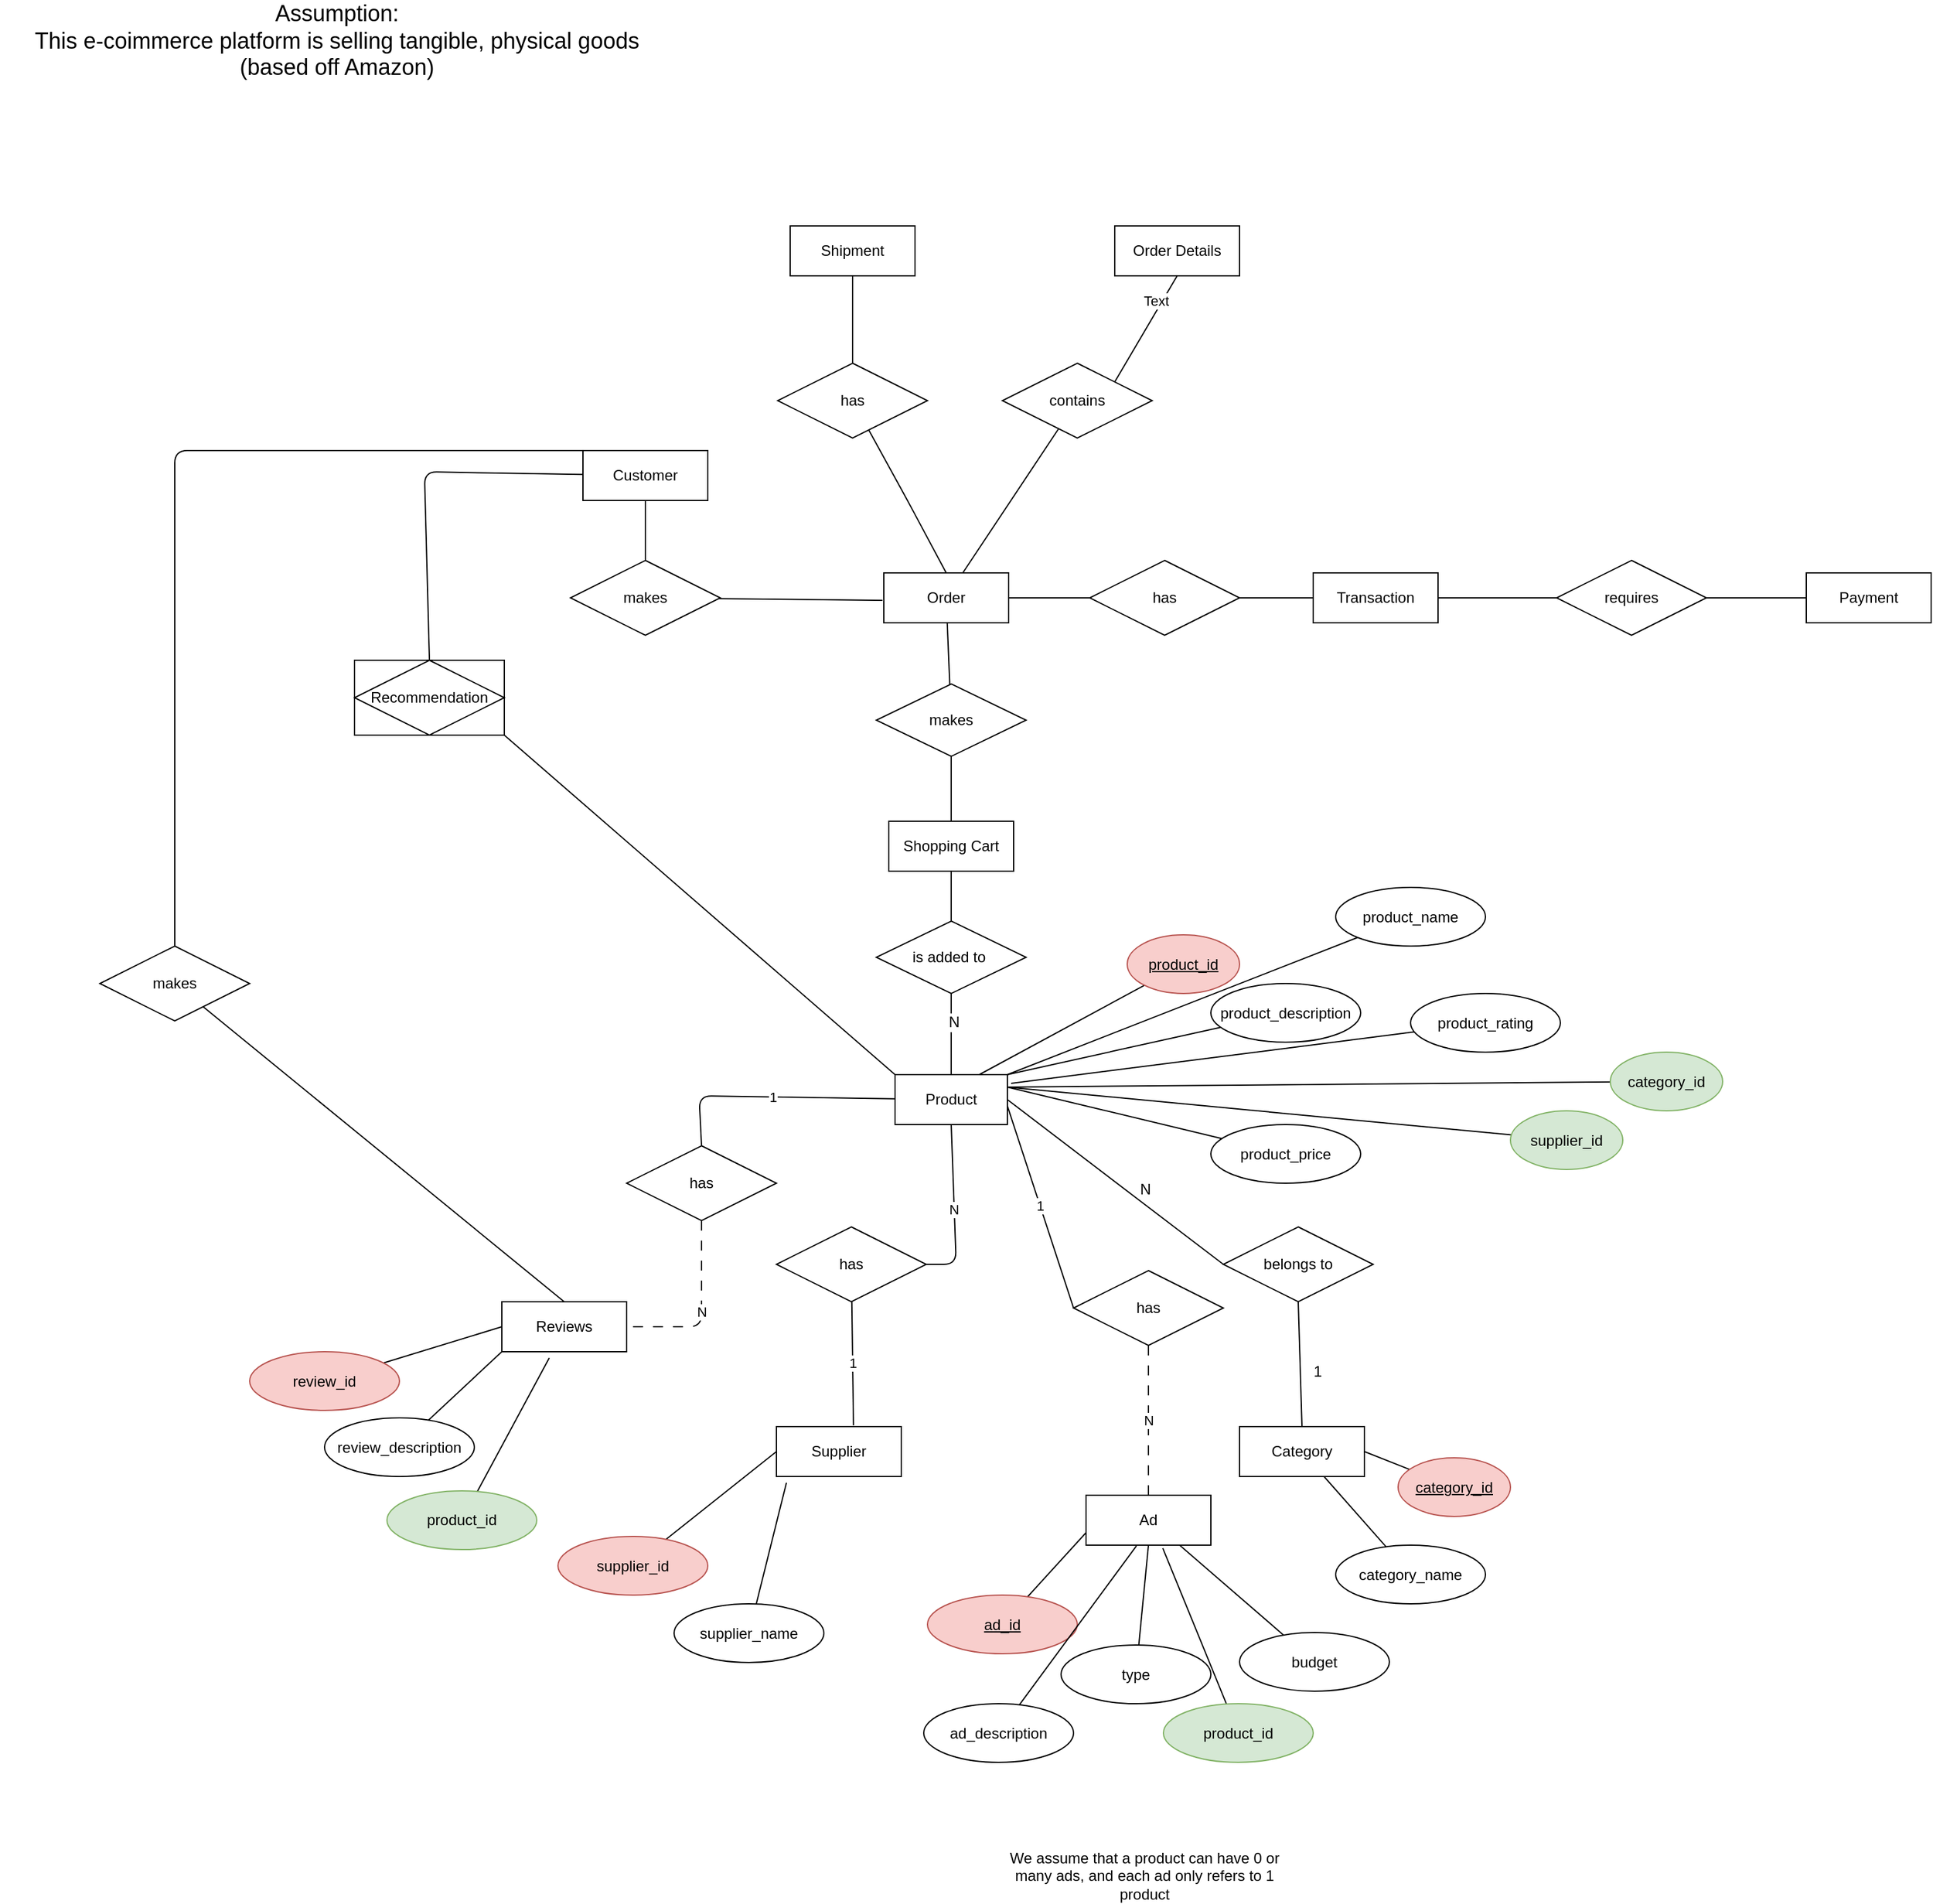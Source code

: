 <mxfile>
    <diagram id="CGE-V-YyImQBMw3J6Rf1" name="Page-1">
        <mxGraphModel dx="1632" dy="493" grid="1" gridSize="10" guides="1" tooltips="1" connect="1" arrows="1" fold="1" page="1" pageScale="1" pageWidth="850" pageHeight="1100" math="0" shadow="0">
            <root>
                <mxCell id="0"/>
                <mxCell id="1" parent="0"/>
                <mxCell id="66" style="edgeStyle=none;html=1;entryX=0.5;entryY=0;entryDx=0;entryDy=0;endArrow=none;endFill=0;" parent="1" source="2" target="64" edge="1">
                    <mxGeometry relative="1" as="geometry"/>
                </mxCell>
                <mxCell id="68" style="edgeStyle=none;html=1;entryX=0.5;entryY=0;entryDx=0;entryDy=0;endArrow=none;endFill=0;" parent="1" source="2" target="34" edge="1">
                    <mxGeometry relative="1" as="geometry">
                        <Array as="points">
                            <mxPoint x="-500" y="380"/>
                        </Array>
                    </mxGeometry>
                </mxCell>
                <mxCell id="2" value="Customer" style="whiteSpace=wrap;html=1;align=center;" parent="1" vertex="1">
                    <mxGeometry x="-373" y="363" width="100" height="40" as="geometry"/>
                </mxCell>
                <mxCell id="41" value="1" style="edgeStyle=none;html=1;entryX=0.5;entryY=0;entryDx=0;entryDy=0;endArrow=none;endFill=0;" parent="1" source="3" target="40" edge="1">
                    <mxGeometry relative="1" as="geometry">
                        <Array as="points">
                            <mxPoint x="-280" y="880"/>
                        </Array>
                    </mxGeometry>
                </mxCell>
                <mxCell id="56" value="1" style="edgeStyle=none;html=1;entryX=0;entryY=0.5;entryDx=0;entryDy=0;endArrow=none;endFill=0;" parent="1" target="55" edge="1">
                    <mxGeometry relative="1" as="geometry">
                        <mxPoint x="-34" y="885" as="sourcePoint"/>
                    </mxGeometry>
                </mxCell>
                <mxCell id="83" style="edgeStyle=none;html=1;entryX=0.5;entryY=1;entryDx=0;entryDy=0;fontSize=18;endArrow=none;endFill=0;" parent="1" source="3" target="49" edge="1">
                    <mxGeometry relative="1" as="geometry"/>
                </mxCell>
                <mxCell id="99" value="N" style="edgeLabel;html=1;align=center;verticalAlign=middle;resizable=0;points=[];fontSize=12;" parent="83" vertex="1" connectable="0">
                    <mxGeometry x="0.297" y="-2" relative="1" as="geometry">
                        <mxPoint as="offset"/>
                    </mxGeometry>
                </mxCell>
                <mxCell id="3" value="Product" style="whiteSpace=wrap;html=1;align=center;" parent="1" vertex="1">
                    <mxGeometry x="-123" y="863" width="90" height="40" as="geometry"/>
                </mxCell>
                <mxCell id="78" style="edgeStyle=none;html=1;fontSize=18;endArrow=none;endFill=0;" parent="1" source="4" target="77" edge="1">
                    <mxGeometry relative="1" as="geometry"/>
                </mxCell>
                <mxCell id="4" value="Order" style="whiteSpace=wrap;html=1;align=center;" parent="1" vertex="1">
                    <mxGeometry x="-132" y="461" width="100" height="40" as="geometry"/>
                </mxCell>
                <mxCell id="7" value="Supplier" style="whiteSpace=wrap;html=1;align=center;" parent="1" vertex="1">
                    <mxGeometry x="-218" y="1145" width="100" height="40" as="geometry"/>
                </mxCell>
                <mxCell id="102" style="edgeStyle=none;html=1;endArrow=none;endFill=0;" edge="1" parent="1" source="8" target="101">
                    <mxGeometry relative="1" as="geometry"/>
                </mxCell>
                <mxCell id="8" value="Category" style="whiteSpace=wrap;html=1;align=center;" parent="1" vertex="1">
                    <mxGeometry x="153" y="1145" width="100" height="40" as="geometry"/>
                </mxCell>
                <mxCell id="9" value="Ad" style="whiteSpace=wrap;html=1;align=center;" parent="1" vertex="1">
                    <mxGeometry x="30" y="1200" width="100" height="40" as="geometry"/>
                </mxCell>
                <mxCell id="10" value="belongs to" style="shape=rhombus;perimeter=rhombusPerimeter;whiteSpace=wrap;html=1;align=center;" parent="1" vertex="1">
                    <mxGeometry x="140" y="985" width="120" height="60" as="geometry"/>
                </mxCell>
                <mxCell id="21" value="" style="endArrow=none;html=1;rounded=0;exitX=0.5;exitY=1;exitDx=0;exitDy=0;entryX=0.5;entryY=0;entryDx=0;entryDy=0;" parent="1" source="10" target="8" edge="1">
                    <mxGeometry relative="1" as="geometry">
                        <mxPoint x="162" y="903" as="sourcePoint"/>
                        <mxPoint x="322" y="903" as="targetPoint"/>
                    </mxGeometry>
                </mxCell>
                <mxCell id="22" value="1" style="resizable=0;html=1;align=right;verticalAlign=bottom;" parent="21" connectable="0" vertex="1">
                    <mxGeometry x="1" relative="1" as="geometry">
                        <mxPoint x="17" y="-35" as="offset"/>
                    </mxGeometry>
                </mxCell>
                <mxCell id="23" value="" style="endArrow=none;html=1;rounded=0;exitX=0;exitY=0.5;exitDx=0;exitDy=0;entryX=1;entryY=0.5;entryDx=0;entryDy=0;" parent="1" source="10" target="3" edge="1">
                    <mxGeometry relative="1" as="geometry">
                        <mxPoint x="-28" y="883" as="sourcePoint"/>
                        <mxPoint x="42" y="933" as="targetPoint"/>
                        <Array as="points"/>
                    </mxGeometry>
                </mxCell>
                <mxCell id="24" value="N" style="resizable=0;html=1;align=right;verticalAlign=bottom;" parent="23" connectable="0" vertex="1">
                    <mxGeometry x="1" relative="1" as="geometry">
                        <mxPoint x="115" y="80" as="offset"/>
                    </mxGeometry>
                </mxCell>
                <mxCell id="80" style="edgeStyle=none;html=1;fontSize=18;endArrow=none;endFill=0;" parent="1" source="25" target="76" edge="1">
                    <mxGeometry relative="1" as="geometry"/>
                </mxCell>
                <mxCell id="25" value="Transaction" style="whiteSpace=wrap;html=1;align=center;" parent="1" vertex="1">
                    <mxGeometry x="212" y="461" width="100" height="40" as="geometry"/>
                </mxCell>
                <mxCell id="26" value="Payment" style="whiteSpace=wrap;html=1;align=center;" parent="1" vertex="1">
                    <mxGeometry x="607" y="461" width="100" height="40" as="geometry"/>
                </mxCell>
                <mxCell id="27" value="Order Details" style="whiteSpace=wrap;html=1;align=center;" parent="1" vertex="1">
                    <mxGeometry x="53" y="183" width="100" height="40" as="geometry"/>
                </mxCell>
                <mxCell id="85" value="" style="edgeStyle=none;html=1;fontSize=18;endArrow=none;endFill=0;" parent="1" source="28" target="84" edge="1">
                    <mxGeometry relative="1" as="geometry"/>
                </mxCell>
                <mxCell id="28" value="Shopping Cart" style="whiteSpace=wrap;html=1;align=center;" parent="1" vertex="1">
                    <mxGeometry x="-128" y="660" width="100" height="40" as="geometry"/>
                </mxCell>
                <mxCell id="71" style="edgeStyle=none;html=1;fontSize=18;endArrow=none;endFill=0;" parent="1" source="29" target="67" edge="1">
                    <mxGeometry relative="1" as="geometry"/>
                </mxCell>
                <mxCell id="29" value="Shipment" style="whiteSpace=wrap;html=1;align=center;" parent="1" vertex="1">
                    <mxGeometry x="-207" y="183" width="100" height="40" as="geometry"/>
                </mxCell>
                <mxCell id="30" value="Reviews" style="whiteSpace=wrap;html=1;align=center;" parent="1" vertex="1">
                    <mxGeometry x="-438" y="1045" width="100" height="40" as="geometry"/>
                </mxCell>
                <mxCell id="33" value="" style="rounded=0;whiteSpace=wrap;html=1;" parent="1" vertex="1">
                    <mxGeometry x="-556" y="531" width="120" height="60" as="geometry"/>
                </mxCell>
                <mxCell id="69" style="edgeStyle=none;html=1;entryX=0;entryY=0;entryDx=0;entryDy=0;exitX=1;exitY=1;exitDx=0;exitDy=0;endArrow=none;endFill=0;" parent="1" source="33" target="3" edge="1">
                    <mxGeometry relative="1" as="geometry">
                        <Array as="points"/>
                    </mxGeometry>
                </mxCell>
                <mxCell id="34" value="Recommendation" style="rhombus;whiteSpace=wrap;html=1;" parent="1" vertex="1">
                    <mxGeometry x="-556" y="531" width="120" height="60" as="geometry"/>
                </mxCell>
                <mxCell id="42" value="N" style="edgeStyle=none;html=1;entryX=1;entryY=0.5;entryDx=0;entryDy=0;endArrow=none;endFill=0;dashed=1;dashPattern=8 8;" parent="1" source="40" target="30" edge="1">
                    <mxGeometry relative="1" as="geometry">
                        <Array as="points">
                            <mxPoint x="-278" y="1065"/>
                        </Array>
                    </mxGeometry>
                </mxCell>
                <mxCell id="40" value="has&lt;br&gt;" style="shape=rhombus;perimeter=rhombusPerimeter;whiteSpace=wrap;html=1;align=center;" parent="1" vertex="1">
                    <mxGeometry x="-338" y="920" width="120" height="60" as="geometry"/>
                </mxCell>
                <mxCell id="44" value="1" style="edgeStyle=none;html=1;entryX=0.617;entryY=-0.026;entryDx=0;entryDy=0;entryPerimeter=0;endArrow=none;endFill=0;" parent="1" source="43" target="7" edge="1">
                    <mxGeometry relative="1" as="geometry"/>
                </mxCell>
                <mxCell id="47" value="N" style="edgeStyle=none;html=1;entryX=0.5;entryY=1;entryDx=0;entryDy=0;endArrow=none;endFill=0;" parent="1" source="43" target="3" edge="1">
                    <mxGeometry relative="1" as="geometry">
                        <Array as="points">
                            <mxPoint x="-74" y="1015"/>
                        </Array>
                    </mxGeometry>
                </mxCell>
                <mxCell id="43" value="has&lt;br&gt;" style="shape=rhombus;perimeter=rhombusPerimeter;whiteSpace=wrap;html=1;align=center;" parent="1" vertex="1">
                    <mxGeometry x="-218" y="985" width="120" height="60" as="geometry"/>
                </mxCell>
                <mxCell id="51" style="edgeStyle=none;html=1;endArrow=none;endFill=0;" parent="1" source="49" target="28" edge="1">
                    <mxGeometry relative="1" as="geometry"/>
                </mxCell>
                <mxCell id="49" value="is added to&amp;nbsp;" style="shape=rhombus;perimeter=rhombusPerimeter;whiteSpace=wrap;html=1;align=center;" parent="1" vertex="1">
                    <mxGeometry x="-138" y="740" width="120" height="58" as="geometry"/>
                </mxCell>
                <mxCell id="57" value="N" style="edgeStyle=none;html=1;entryX=0.5;entryY=0;entryDx=0;entryDy=0;endArrow=none;endFill=0;dashed=1;dashPattern=8 8;" parent="1" source="55" target="9" edge="1">
                    <mxGeometry relative="1" as="geometry"/>
                </mxCell>
                <mxCell id="55" value="has" style="shape=rhombus;perimeter=rhombusPerimeter;whiteSpace=wrap;html=1;align=center;" parent="1" vertex="1">
                    <mxGeometry x="20" y="1020" width="120" height="60" as="geometry"/>
                </mxCell>
                <mxCell id="65" style="edgeStyle=none;html=1;endArrow=none;endFill=0;" parent="1" source="64" edge="1">
                    <mxGeometry relative="1" as="geometry">
                        <mxPoint x="-133" y="483" as="targetPoint"/>
                    </mxGeometry>
                </mxCell>
                <mxCell id="64" value="makes" style="shape=rhombus;perimeter=rhombusPerimeter;whiteSpace=wrap;html=1;align=center;" parent="1" vertex="1">
                    <mxGeometry x="-383" y="451" width="120" height="60" as="geometry"/>
                </mxCell>
                <mxCell id="72" style="edgeStyle=none;html=1;entryX=0.5;entryY=0;entryDx=0;entryDy=0;fontSize=18;endArrow=none;endFill=0;" parent="1" source="67" target="4" edge="1">
                    <mxGeometry relative="1" as="geometry">
                        <Array as="points">
                            <mxPoint x="-113" y="403"/>
                        </Array>
                    </mxGeometry>
                </mxCell>
                <mxCell id="67" value="has" style="shape=rhombus;perimeter=rhombusPerimeter;whiteSpace=wrap;html=1;align=center;" parent="1" vertex="1">
                    <mxGeometry x="-217" y="293" width="120" height="60" as="geometry"/>
                </mxCell>
                <mxCell id="70" value="Assumption:&lt;br style=&quot;font-size: 18px;&quot;&gt;This e-coimmerce platform is selling tangible, physical goods (based off Amazon)" style="text;html=1;strokeColor=none;fillColor=none;align=center;verticalAlign=middle;whiteSpace=wrap;rounded=0;fontSize=18;" parent="1" vertex="1">
                    <mxGeometry x="-840" y="20" width="540" height="30" as="geometry"/>
                </mxCell>
                <mxCell id="74" style="edgeStyle=none;html=1;fontSize=18;endArrow=none;endFill=0;" parent="1" source="73" target="4" edge="1">
                    <mxGeometry relative="1" as="geometry"/>
                </mxCell>
                <mxCell id="75" style="edgeStyle=none;html=1;exitX=1;exitY=0;exitDx=0;exitDy=0;entryX=0.5;entryY=1;entryDx=0;entryDy=0;fontSize=18;endArrow=none;endFill=0;" parent="1" source="73" target="27" edge="1">
                    <mxGeometry relative="1" as="geometry"/>
                </mxCell>
                <mxCell id="100" value="Text" style="edgeLabel;html=1;align=center;verticalAlign=middle;resizable=0;points=[];" parent="75" vertex="1" connectable="0">
                    <mxGeometry x="0.471" y="5" relative="1" as="geometry">
                        <mxPoint as="offset"/>
                    </mxGeometry>
                </mxCell>
                <mxCell id="73" value="contains" style="shape=rhombus;perimeter=rhombusPerimeter;whiteSpace=wrap;html=1;align=center;" parent="1" vertex="1">
                    <mxGeometry x="-37" y="293" width="120" height="60" as="geometry"/>
                </mxCell>
                <mxCell id="81" style="edgeStyle=none;html=1;entryX=0;entryY=0.5;entryDx=0;entryDy=0;fontSize=18;endArrow=none;endFill=0;" parent="1" source="76" target="26" edge="1">
                    <mxGeometry relative="1" as="geometry"/>
                </mxCell>
                <mxCell id="76" value="requires" style="shape=rhombus;perimeter=rhombusPerimeter;whiteSpace=wrap;html=1;align=center;" parent="1" vertex="1">
                    <mxGeometry x="407" y="451" width="120" height="60" as="geometry"/>
                </mxCell>
                <mxCell id="79" style="edgeStyle=none;html=1;entryX=0;entryY=0.5;entryDx=0;entryDy=0;fontSize=18;endArrow=none;endFill=0;" parent="1" source="77" target="25" edge="1">
                    <mxGeometry relative="1" as="geometry"/>
                </mxCell>
                <mxCell id="77" value="has" style="shape=rhombus;perimeter=rhombusPerimeter;whiteSpace=wrap;html=1;align=center;" parent="1" vertex="1">
                    <mxGeometry x="33" y="451" width="120" height="60" as="geometry"/>
                </mxCell>
                <mxCell id="86" value="" style="edgeStyle=none;html=1;fontSize=18;endArrow=none;endFill=0;" parent="1" source="84" target="4" edge="1">
                    <mxGeometry relative="1" as="geometry"/>
                </mxCell>
                <mxCell id="84" value="makes" style="shape=rhombus;perimeter=rhombusPerimeter;whiteSpace=wrap;html=1;align=center;" parent="1" vertex="1">
                    <mxGeometry x="-138" y="550" width="120" height="58" as="geometry"/>
                </mxCell>
                <mxCell id="94" style="edgeStyle=none;html=1;entryX=0.75;entryY=0;entryDx=0;entryDy=0;fontSize=12;endArrow=none;endFill=0;" parent="1" source="87" target="3" edge="1">
                    <mxGeometry relative="1" as="geometry"/>
                </mxCell>
                <mxCell id="87" value="product_id" style="ellipse;whiteSpace=wrap;html=1;fontSize=12;fontStyle=4;fillColor=#f8cecc;strokeColor=#b85450;" parent="1" vertex="1">
                    <mxGeometry x="63" y="751" width="90" height="47" as="geometry"/>
                </mxCell>
                <mxCell id="90" style="edgeStyle=none;html=1;entryX=0;entryY=0;entryDx=0;entryDy=0;fontSize=18;endArrow=none;endFill=0;" parent="1" source="89" target="2" edge="1">
                    <mxGeometry relative="1" as="geometry">
                        <Array as="points">
                            <mxPoint x="-700" y="363"/>
                        </Array>
                    </mxGeometry>
                </mxCell>
                <mxCell id="91" style="edgeStyle=none;html=1;entryX=0.5;entryY=0;entryDx=0;entryDy=0;fontSize=18;endArrow=none;endFill=0;" parent="1" source="89" target="30" edge="1">
                    <mxGeometry relative="1" as="geometry"/>
                </mxCell>
                <mxCell id="89" value="makes" style="shape=rhombus;perimeter=rhombusPerimeter;whiteSpace=wrap;html=1;align=center;" parent="1" vertex="1">
                    <mxGeometry x="-760" y="760" width="120" height="60" as="geometry"/>
                </mxCell>
                <mxCell id="95" style="edgeStyle=none;html=1;entryX=1;entryY=0;entryDx=0;entryDy=0;fontSize=12;endArrow=none;endFill=0;" parent="1" source="92" target="3" edge="1">
                    <mxGeometry relative="1" as="geometry"/>
                </mxCell>
                <mxCell id="96" style="edgeStyle=none;html=1;entryX=1;entryY=0.25;entryDx=0;entryDy=0;fontSize=12;endArrow=none;endFill=0;" parent="1" source="93" target="3" edge="1">
                    <mxGeometry relative="1" as="geometry"/>
                </mxCell>
                <mxCell id="98" style="edgeStyle=none;html=1;entryX=1;entryY=0.5;entryDx=0;entryDy=0;fontSize=12;endArrow=none;endFill=0;" parent="1" source="97" target="8" edge="1">
                    <mxGeometry relative="1" as="geometry"/>
                </mxCell>
                <mxCell id="97" value="category_id" style="ellipse;whiteSpace=wrap;html=1;fontSize=12;fontStyle=4;fillColor=#f8cecc;strokeColor=#b85450;" parent="1" vertex="1">
                    <mxGeometry x="280" y="1170" width="90" height="47" as="geometry"/>
                </mxCell>
                <mxCell id="101" value="category_name" style="ellipse;whiteSpace=wrap;html=1;fontSize=12;" vertex="1" parent="1">
                    <mxGeometry x="230" y="1240" width="120" height="47" as="geometry"/>
                </mxCell>
                <mxCell id="104" style="edgeStyle=none;html=1;entryX=1;entryY=0;entryDx=0;entryDy=0;endArrow=none;endFill=0;" edge="1" parent="1" source="103" target="3">
                    <mxGeometry relative="1" as="geometry"/>
                </mxCell>
                <mxCell id="103" value="product_name" style="ellipse;whiteSpace=wrap;html=1;fontSize=12;" vertex="1" parent="1">
                    <mxGeometry x="230" y="713" width="120" height="47" as="geometry"/>
                </mxCell>
                <mxCell id="92" value="product_description" style="ellipse;whiteSpace=wrap;html=1;fontSize=12;" parent="1" vertex="1">
                    <mxGeometry x="130" y="790" width="120" height="47" as="geometry"/>
                </mxCell>
                <mxCell id="107" style="edgeStyle=none;html=1;entryX=1;entryY=0.25;entryDx=0;entryDy=0;endArrow=none;endFill=0;" edge="1" parent="1" source="105" target="3">
                    <mxGeometry relative="1" as="geometry"/>
                </mxCell>
                <mxCell id="105" value="product_price" style="ellipse;whiteSpace=wrap;html=1;fontSize=12;" vertex="1" parent="1">
                    <mxGeometry x="130" y="903" width="120" height="47" as="geometry"/>
                </mxCell>
                <mxCell id="108" style="edgeStyle=none;html=1;endArrow=none;endFill=0;" edge="1" parent="1" source="106">
                    <mxGeometry relative="1" as="geometry">
                        <mxPoint x="-30" y="870" as="targetPoint"/>
                    </mxGeometry>
                </mxCell>
                <mxCell id="106" value="product_rating" style="ellipse;whiteSpace=wrap;html=1;fontSize=12;" vertex="1" parent="1">
                    <mxGeometry x="290" y="798" width="120" height="47" as="geometry"/>
                </mxCell>
                <mxCell id="93" value="category_id" style="ellipse;whiteSpace=wrap;html=1;fontSize=12;fillColor=#d5e8d4;strokeColor=#82b366;" parent="1" vertex="1">
                    <mxGeometry x="450" y="845" width="90" height="47" as="geometry"/>
                </mxCell>
                <mxCell id="116" style="edgeStyle=none;html=1;entryX=0;entryY=0.75;entryDx=0;entryDy=0;endArrow=none;endFill=0;" edge="1" parent="1" source="109" target="9">
                    <mxGeometry relative="1" as="geometry"/>
                </mxCell>
                <mxCell id="109" value="ad_id" style="ellipse;whiteSpace=wrap;html=1;fontSize=12;fontStyle=4;fillColor=#f8cecc;strokeColor=#b85450;" vertex="1" parent="1">
                    <mxGeometry x="-97" y="1280" width="120" height="47" as="geometry"/>
                </mxCell>
                <mxCell id="118" style="edgeStyle=none;html=1;entryX=0.75;entryY=1;entryDx=0;entryDy=0;endArrow=none;endFill=0;" edge="1" parent="1" source="110" target="9">
                    <mxGeometry relative="1" as="geometry"/>
                </mxCell>
                <mxCell id="110" value="budget" style="ellipse;whiteSpace=wrap;html=1;fontSize=12;" vertex="1" parent="1">
                    <mxGeometry x="153" y="1310" width="120" height="47" as="geometry"/>
                </mxCell>
                <mxCell id="117" style="edgeStyle=none;html=1;entryX=0.5;entryY=1;entryDx=0;entryDy=0;endArrow=none;endFill=0;" edge="1" parent="1" source="111" target="9">
                    <mxGeometry relative="1" as="geometry"/>
                </mxCell>
                <mxCell id="111" value="type" style="ellipse;whiteSpace=wrap;html=1;fontSize=12;" vertex="1" parent="1">
                    <mxGeometry x="10" y="1320" width="120" height="47" as="geometry"/>
                </mxCell>
                <mxCell id="115" style="edgeStyle=none;html=1;entryX=0.404;entryY=1.014;entryDx=0;entryDy=0;entryPerimeter=0;endArrow=none;endFill=0;" edge="1" parent="1" source="112" target="9">
                    <mxGeometry relative="1" as="geometry"/>
                </mxCell>
                <mxCell id="112" value="ad_description" style="ellipse;whiteSpace=wrap;html=1;fontSize=12;" vertex="1" parent="1">
                    <mxGeometry x="-100" y="1367" width="120" height="47" as="geometry"/>
                </mxCell>
                <mxCell id="114" value="We assume that a product can have 0 or many ads, and each ad only refers to 1 product" style="text;html=1;strokeColor=none;fillColor=none;align=center;verticalAlign=middle;whiteSpace=wrap;rounded=0;" vertex="1" parent="1">
                    <mxGeometry x="-33" y="1490" width="220" height="30" as="geometry"/>
                </mxCell>
                <mxCell id="120" style="edgeStyle=none;html=1;entryX=0.615;entryY=1.06;entryDx=0;entryDy=0;entryPerimeter=0;endArrow=none;endFill=0;" edge="1" parent="1" source="119" target="9">
                    <mxGeometry relative="1" as="geometry"/>
                </mxCell>
                <mxCell id="119" value="product_id" style="ellipse;whiteSpace=wrap;html=1;fontSize=12;fillColor=#d5e8d4;strokeColor=#82b366;" vertex="1" parent="1">
                    <mxGeometry x="92" y="1367" width="120" height="47" as="geometry"/>
                </mxCell>
                <mxCell id="123" style="edgeStyle=none;html=1;entryX=0;entryY=0.5;entryDx=0;entryDy=0;endArrow=none;endFill=0;" edge="1" parent="1" source="121" target="7">
                    <mxGeometry relative="1" as="geometry"/>
                </mxCell>
                <mxCell id="121" value="supplier_id" style="ellipse;whiteSpace=wrap;html=1;fontSize=12;fillColor=#f8cecc;strokeColor=#b85450;" vertex="1" parent="1">
                    <mxGeometry x="-393" y="1233" width="120" height="47" as="geometry"/>
                </mxCell>
                <mxCell id="124" style="edgeStyle=none;html=1;endArrow=none;endFill=0;" edge="1" parent="1" source="122">
                    <mxGeometry relative="1" as="geometry">
                        <mxPoint x="-210" y="1190" as="targetPoint"/>
                    </mxGeometry>
                </mxCell>
                <mxCell id="122" value="supplier_name" style="ellipse;whiteSpace=wrap;html=1;fontSize=12;" vertex="1" parent="1">
                    <mxGeometry x="-300" y="1287" width="120" height="47" as="geometry"/>
                </mxCell>
                <mxCell id="126" style="edgeStyle=none;html=1;entryX=1;entryY=0.25;entryDx=0;entryDy=0;endArrow=none;endFill=0;" edge="1" parent="1" source="125" target="3">
                    <mxGeometry relative="1" as="geometry"/>
                </mxCell>
                <mxCell id="125" value="supplier_id" style="ellipse;whiteSpace=wrap;html=1;fontSize=12;fillColor=#d5e8d4;strokeColor=#82b366;" vertex="1" parent="1">
                    <mxGeometry x="370" y="892" width="90" height="47" as="geometry"/>
                </mxCell>
                <mxCell id="129" style="edgeStyle=none;html=1;entryX=0;entryY=1;entryDx=0;entryDy=0;endArrow=none;endFill=0;" edge="1" parent="1" source="128" target="30">
                    <mxGeometry relative="1" as="geometry"/>
                </mxCell>
                <mxCell id="128" value="review_description" style="ellipse;whiteSpace=wrap;html=1;fontSize=12;" vertex="1" parent="1">
                    <mxGeometry x="-580" y="1138" width="120" height="47" as="geometry"/>
                </mxCell>
                <mxCell id="131" style="edgeStyle=none;html=1;entryX=0;entryY=0.5;entryDx=0;entryDy=0;endArrow=none;endFill=0;" edge="1" parent="1" source="130" target="30">
                    <mxGeometry relative="1" as="geometry"/>
                </mxCell>
                <mxCell id="130" value="review_id" style="ellipse;whiteSpace=wrap;html=1;fontSize=12;fillColor=#f8cecc;strokeColor=#b85450;" vertex="1" parent="1">
                    <mxGeometry x="-640" y="1085" width="120" height="47" as="geometry"/>
                </mxCell>
                <mxCell id="133" style="edgeStyle=none;html=1;entryX=0.38;entryY=1.125;entryDx=0;entryDy=0;entryPerimeter=0;endArrow=none;endFill=0;" edge="1" parent="1" source="132" target="30">
                    <mxGeometry relative="1" as="geometry"/>
                </mxCell>
                <mxCell id="132" value="product_id" style="ellipse;whiteSpace=wrap;html=1;fontSize=12;fillColor=#d5e8d4;strokeColor=#82b366;" vertex="1" parent="1">
                    <mxGeometry x="-530" y="1196.5" width="120" height="47" as="geometry"/>
                </mxCell>
            </root>
        </mxGraphModel>
    </diagram>
</mxfile>